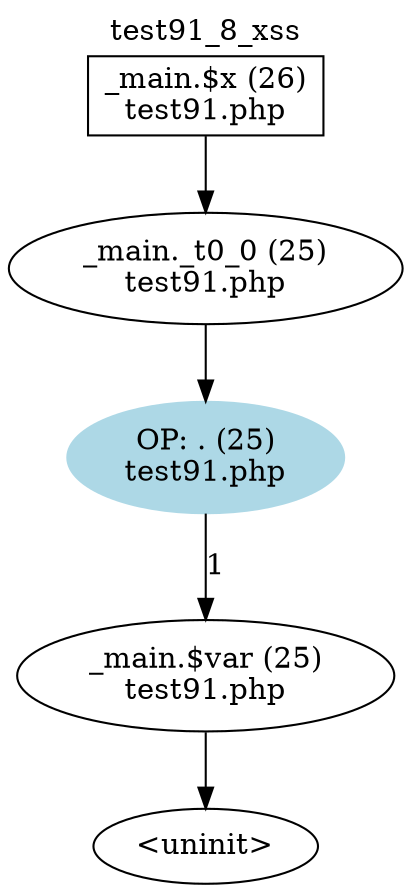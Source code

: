 digraph cfg {
  label="test91_8_xss";
  labelloc=t;
  n1 [shape=box, label="_main.$x (26)\ntest91.php"];
  n2 [shape=ellipse, label="_main._t0_0 (25)\ntest91.php"];
  n3 [shape=ellipse, label="OP: . (25)\ntest91.php",style=filled,color=lightblue];
  n4 [shape=ellipse, label="_main.$var (25)\ntest91.php"];
  n5 [shape=ellipse, label="<uninit>"];
  n1 -> n2;
  n2 -> n3;
  n3 -> n4[label="1"];
  n4 -> n5;
}
